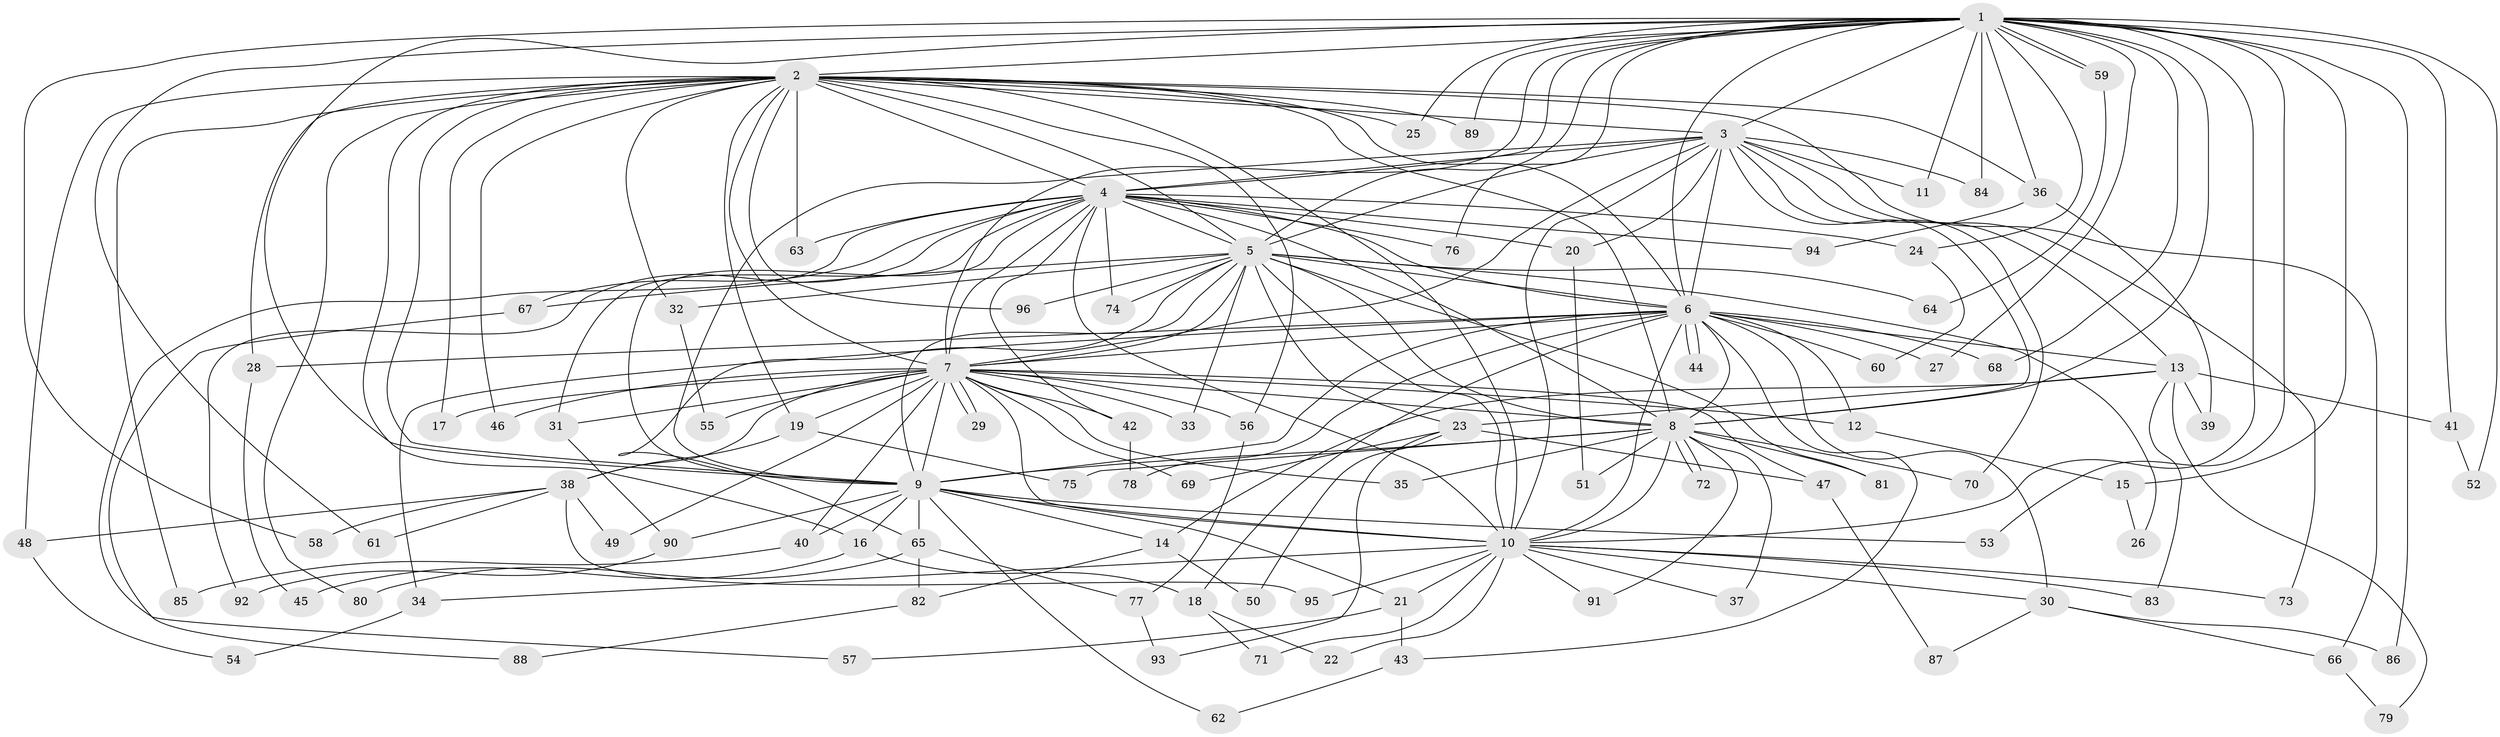 // coarse degree distribution, {11: 0.017241379310344827, 25: 0.017241379310344827, 19: 0.017241379310344827, 16: 0.017241379310344827, 17: 0.017241379310344827, 20: 0.017241379310344827, 14: 0.034482758620689655, 4: 0.1206896551724138, 10: 0.034482758620689655, 2: 0.41379310344827586, 3: 0.1724137931034483, 6: 0.05172413793103448, 1: 0.05172413793103448, 5: 0.017241379310344827}
// Generated by graph-tools (version 1.1) at 2025/49/03/04/25 22:49:47]
// undirected, 96 vertices, 217 edges
graph export_dot {
  node [color=gray90,style=filled];
  1;
  2;
  3;
  4;
  5;
  6;
  7;
  8;
  9;
  10;
  11;
  12;
  13;
  14;
  15;
  16;
  17;
  18;
  19;
  20;
  21;
  22;
  23;
  24;
  25;
  26;
  27;
  28;
  29;
  30;
  31;
  32;
  33;
  34;
  35;
  36;
  37;
  38;
  39;
  40;
  41;
  42;
  43;
  44;
  45;
  46;
  47;
  48;
  49;
  50;
  51;
  52;
  53;
  54;
  55;
  56;
  57;
  58;
  59;
  60;
  61;
  62;
  63;
  64;
  65;
  66;
  67;
  68;
  69;
  70;
  71;
  72;
  73;
  74;
  75;
  76;
  77;
  78;
  79;
  80;
  81;
  82;
  83;
  84;
  85;
  86;
  87;
  88;
  89;
  90;
  91;
  92;
  93;
  94;
  95;
  96;
  1 -- 2;
  1 -- 3;
  1 -- 4;
  1 -- 5;
  1 -- 6;
  1 -- 7;
  1 -- 8;
  1 -- 9;
  1 -- 10;
  1 -- 11;
  1 -- 15;
  1 -- 24;
  1 -- 25;
  1 -- 27;
  1 -- 36;
  1 -- 41;
  1 -- 52;
  1 -- 53;
  1 -- 58;
  1 -- 59;
  1 -- 59;
  1 -- 61;
  1 -- 68;
  1 -- 76;
  1 -- 84;
  1 -- 86;
  1 -- 89;
  2 -- 3;
  2 -- 4;
  2 -- 5;
  2 -- 6;
  2 -- 7;
  2 -- 8;
  2 -- 9;
  2 -- 10;
  2 -- 16;
  2 -- 17;
  2 -- 19;
  2 -- 25;
  2 -- 28;
  2 -- 32;
  2 -- 36;
  2 -- 46;
  2 -- 48;
  2 -- 56;
  2 -- 63;
  2 -- 66;
  2 -- 80;
  2 -- 85;
  2 -- 89;
  2 -- 96;
  3 -- 4;
  3 -- 5;
  3 -- 6;
  3 -- 7;
  3 -- 8;
  3 -- 9;
  3 -- 10;
  3 -- 11;
  3 -- 13;
  3 -- 20;
  3 -- 70;
  3 -- 73;
  3 -- 84;
  4 -- 5;
  4 -- 6;
  4 -- 7;
  4 -- 8;
  4 -- 9;
  4 -- 10;
  4 -- 20;
  4 -- 24;
  4 -- 31;
  4 -- 42;
  4 -- 57;
  4 -- 63;
  4 -- 67;
  4 -- 74;
  4 -- 76;
  4 -- 92;
  4 -- 94;
  5 -- 6;
  5 -- 7;
  5 -- 8;
  5 -- 9;
  5 -- 10;
  5 -- 23;
  5 -- 26;
  5 -- 32;
  5 -- 33;
  5 -- 64;
  5 -- 65;
  5 -- 67;
  5 -- 74;
  5 -- 81;
  5 -- 96;
  6 -- 7;
  6 -- 8;
  6 -- 9;
  6 -- 10;
  6 -- 12;
  6 -- 13;
  6 -- 18;
  6 -- 27;
  6 -- 28;
  6 -- 30;
  6 -- 34;
  6 -- 43;
  6 -- 44;
  6 -- 44;
  6 -- 60;
  6 -- 68;
  6 -- 78;
  7 -- 8;
  7 -- 9;
  7 -- 10;
  7 -- 12;
  7 -- 17;
  7 -- 19;
  7 -- 29;
  7 -- 29;
  7 -- 31;
  7 -- 33;
  7 -- 35;
  7 -- 38;
  7 -- 40;
  7 -- 42;
  7 -- 46;
  7 -- 47;
  7 -- 49;
  7 -- 55;
  7 -- 56;
  7 -- 69;
  8 -- 9;
  8 -- 10;
  8 -- 35;
  8 -- 37;
  8 -- 51;
  8 -- 70;
  8 -- 72;
  8 -- 72;
  8 -- 75;
  8 -- 81;
  8 -- 91;
  9 -- 10;
  9 -- 14;
  9 -- 16;
  9 -- 21;
  9 -- 40;
  9 -- 53;
  9 -- 62;
  9 -- 65;
  9 -- 90;
  10 -- 21;
  10 -- 22;
  10 -- 30;
  10 -- 34;
  10 -- 37;
  10 -- 71;
  10 -- 73;
  10 -- 83;
  10 -- 91;
  10 -- 95;
  12 -- 15;
  13 -- 14;
  13 -- 23;
  13 -- 39;
  13 -- 41;
  13 -- 79;
  13 -- 83;
  14 -- 50;
  14 -- 82;
  15 -- 26;
  16 -- 18;
  16 -- 45;
  18 -- 22;
  18 -- 71;
  19 -- 38;
  19 -- 75;
  20 -- 51;
  21 -- 43;
  21 -- 57;
  23 -- 47;
  23 -- 50;
  23 -- 69;
  23 -- 93;
  24 -- 60;
  28 -- 45;
  30 -- 66;
  30 -- 86;
  30 -- 87;
  31 -- 90;
  32 -- 55;
  34 -- 54;
  36 -- 39;
  36 -- 94;
  38 -- 48;
  38 -- 49;
  38 -- 58;
  38 -- 61;
  38 -- 95;
  40 -- 85;
  41 -- 52;
  42 -- 78;
  43 -- 62;
  47 -- 87;
  48 -- 54;
  56 -- 77;
  59 -- 64;
  65 -- 77;
  65 -- 80;
  65 -- 82;
  66 -- 79;
  67 -- 88;
  77 -- 93;
  82 -- 88;
  90 -- 92;
}
